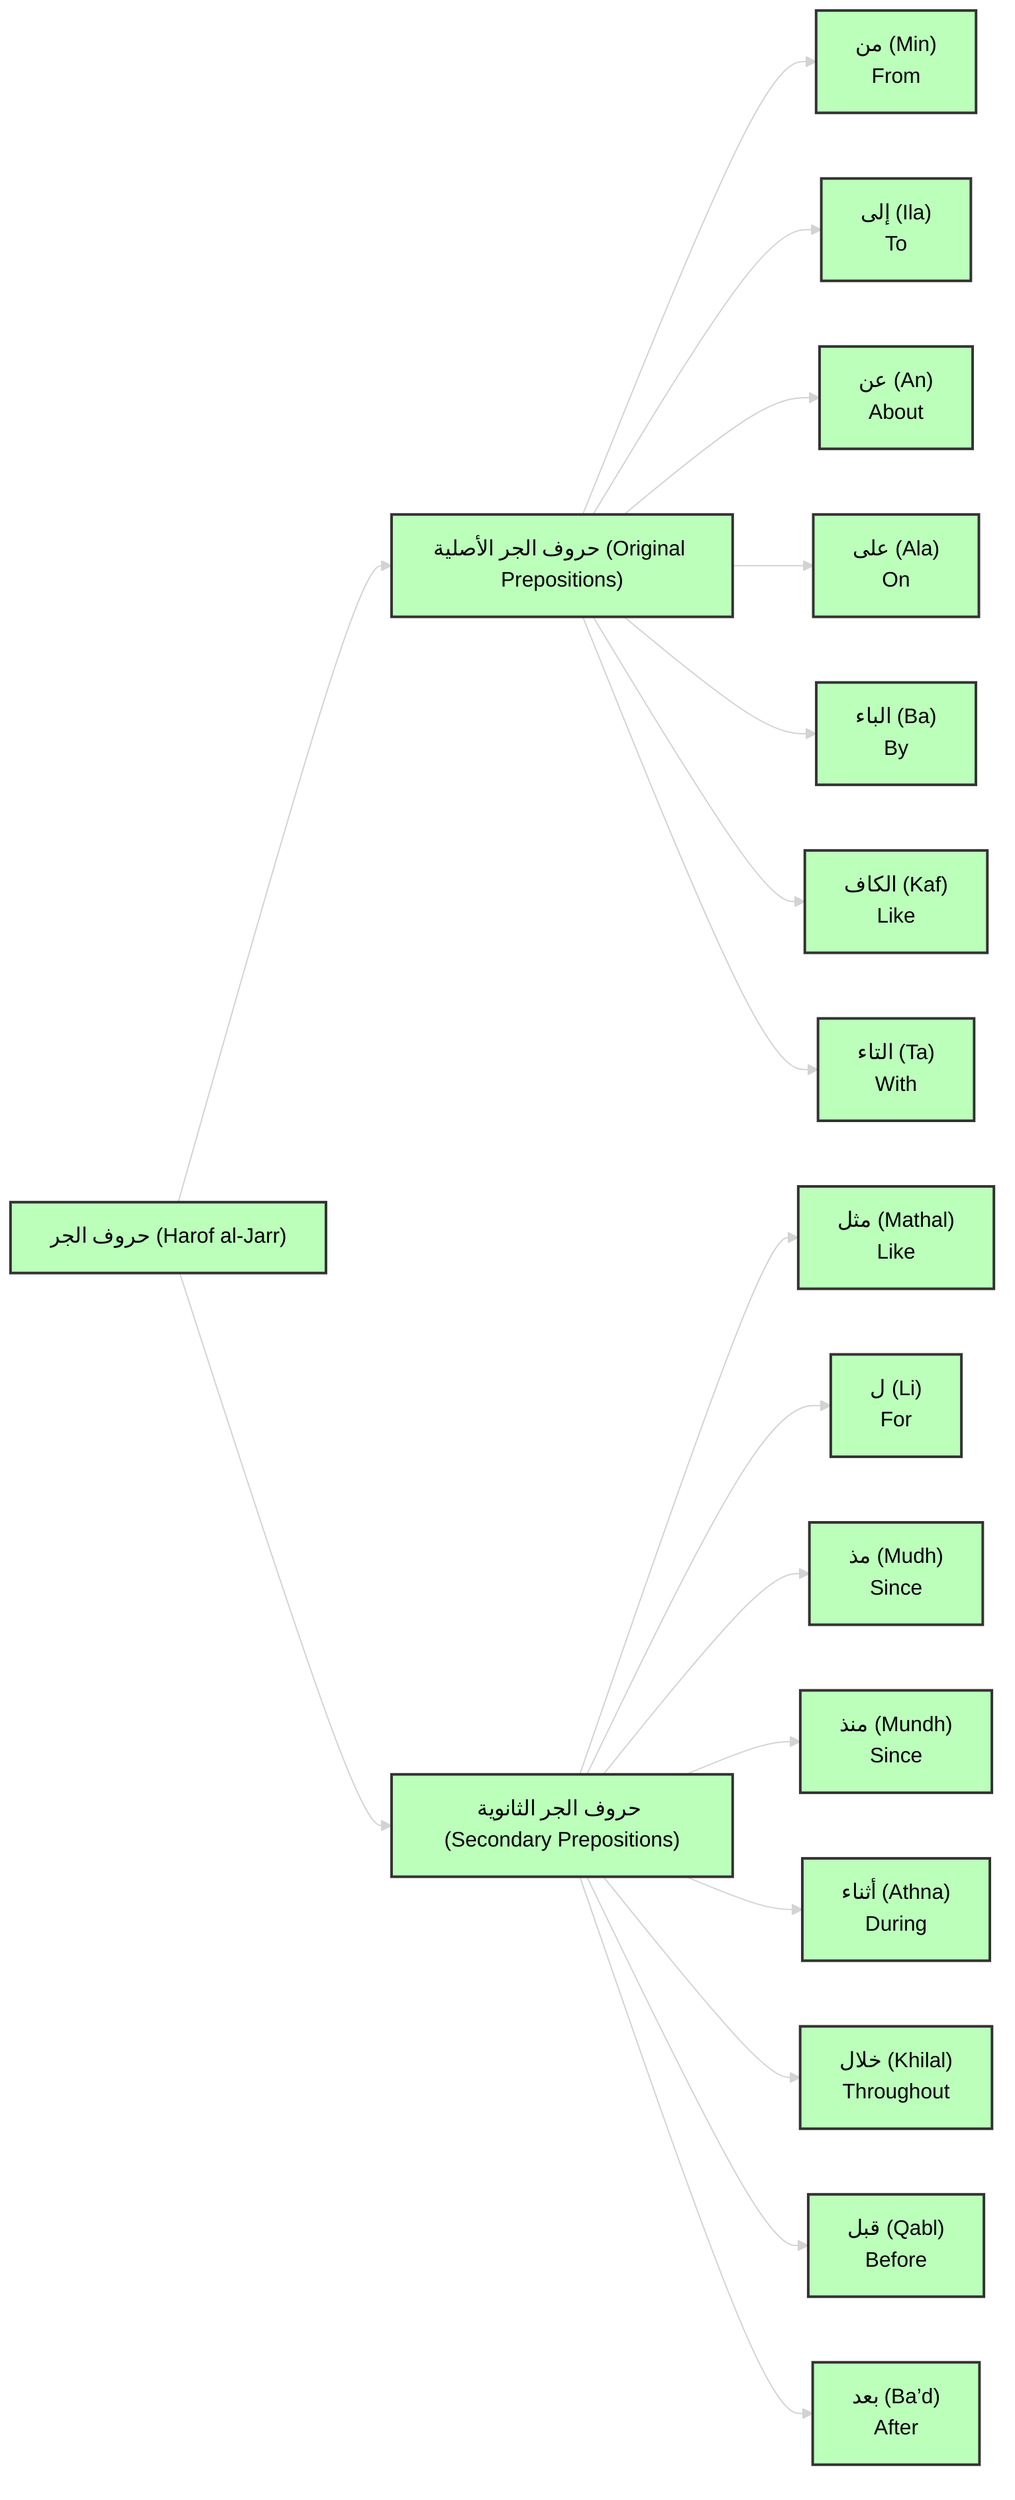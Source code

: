 %%{init: {'theme': 'dark', 'themeVariables': {'darkMode': true}, "flowchart" : { "curve" : "basis", "nodeSpacing" : 50, "rankSpacing" : 50 } } }%%
graph LR
A["حروف الجر (Harof al-Jarr)"] --> B["حروف الجر الأصلية (Original Prepositions)"]
A --> C["حروف الجر الثانوية (Secondary Prepositions)"]
B --> D["من (Min) <br> From"]
B --> E["إلى (Ila) <br> To"]
B --> F["عن (An) <br> About"]
B --> G["على (Ala) <br> On"]
B --> H["الباء (Ba) <br> By"]
B --> I["الكاف (Kaf) <br> Like"]
B --> J["التاء (Ta) <br> With"]
C --> K["مثل (Mathal) <br> Like"]
C --> L["ل (Li) <br> For"]
C --> M["مذ (Mudh) <br> Since"]
C --> N["منذ (Mundh) <br> Since"]
C --> O["أثناء (Athna) <br> During"]
C --> P["خلال (Khilal) <br> Throughout"]
C --> Q["قبل (Qabl) <br> Before"]
C --> R["بعد (Ba’d) <br> After"]

classDef greenShade fill:#bfb,stroke:#333,stroke-width:2px,color:#000
class A,B,C,D,E,F,G,H,I,J,K,L,M,N,O,P,Q,R greenShade;